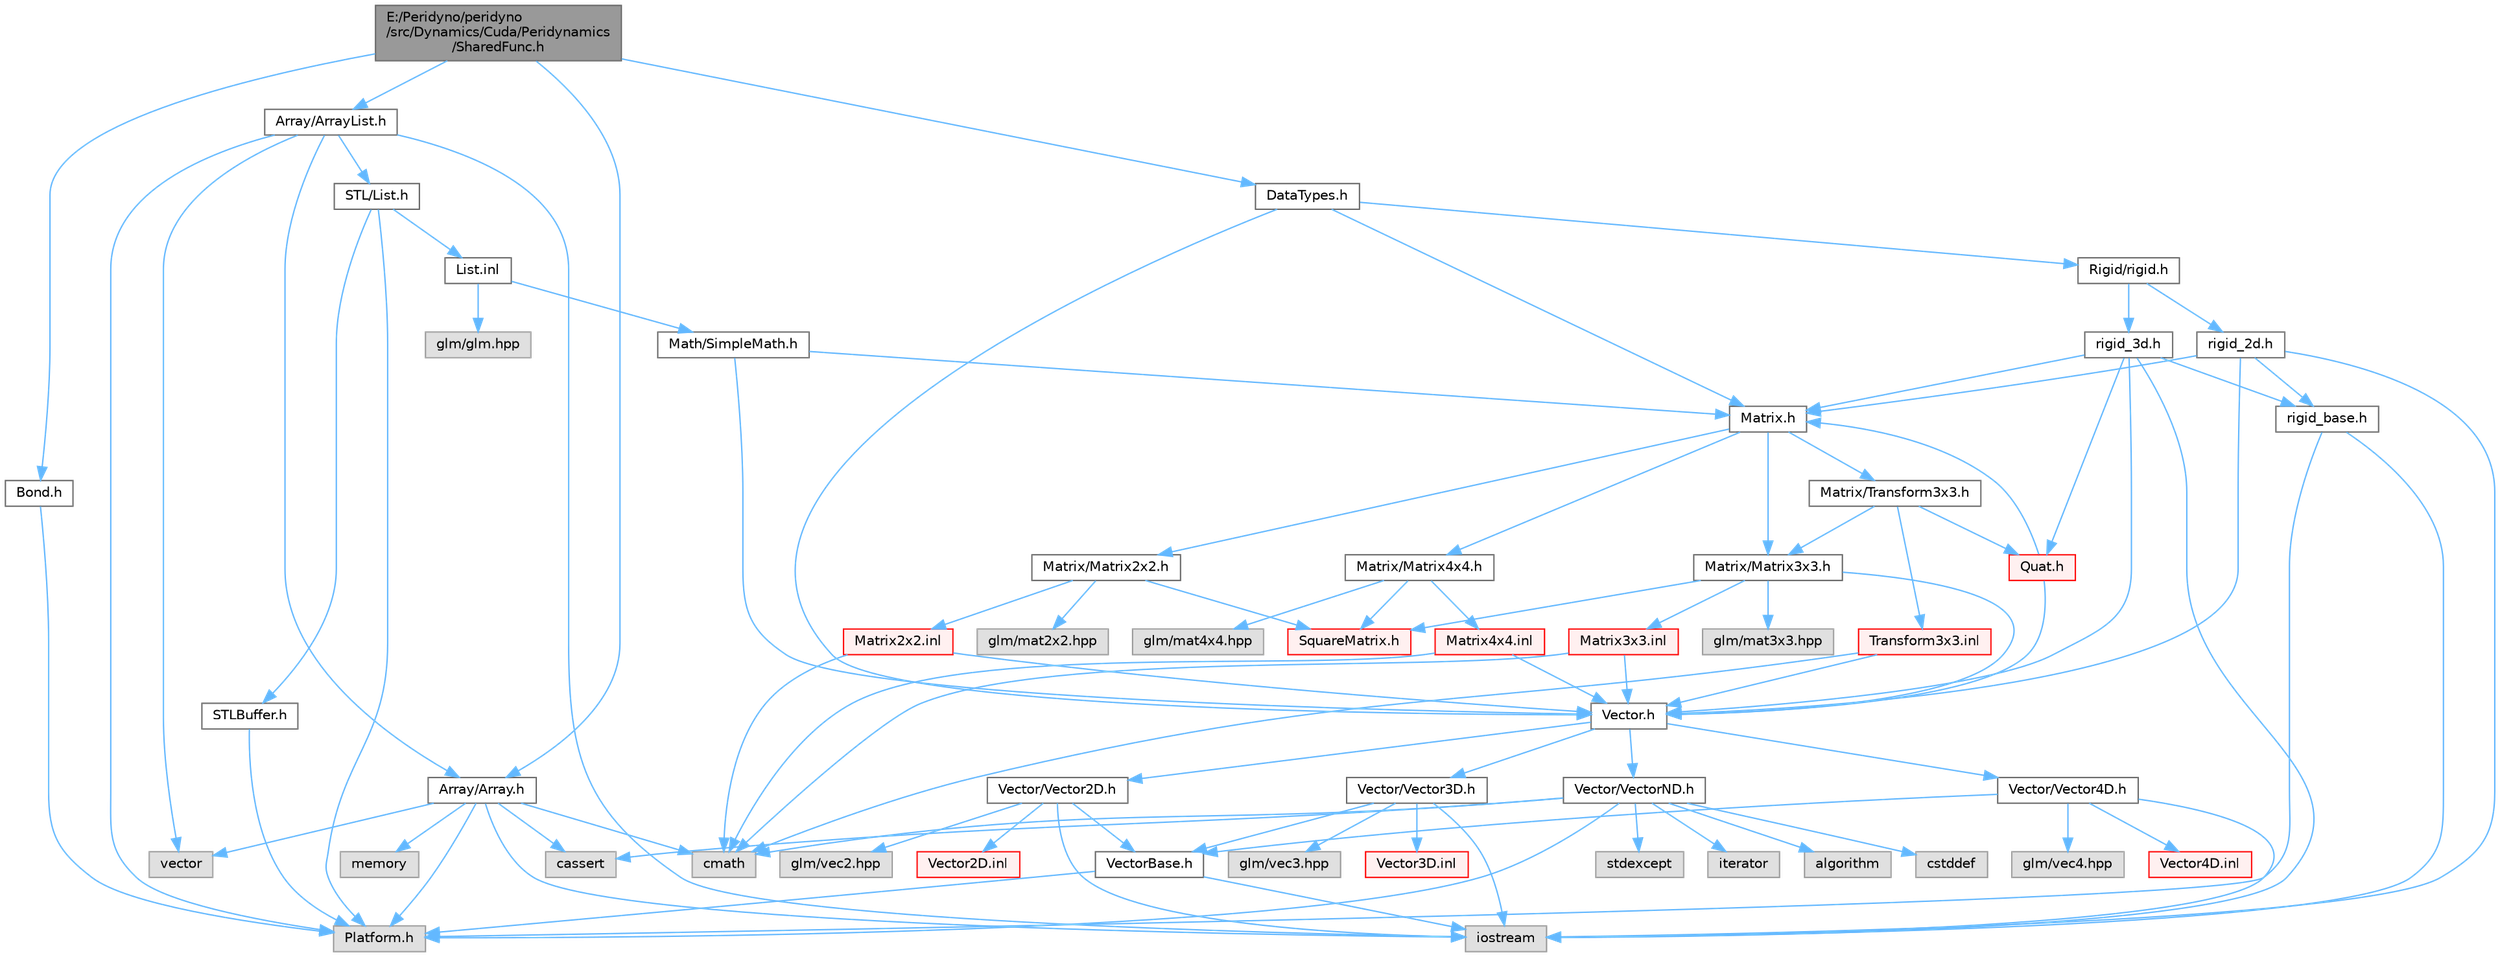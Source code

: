 digraph "E:/Peridyno/peridyno/src/Dynamics/Cuda/Peridynamics/SharedFunc.h"
{
 // LATEX_PDF_SIZE
  bgcolor="transparent";
  edge [fontname=Helvetica,fontsize=10,labelfontname=Helvetica,labelfontsize=10];
  node [fontname=Helvetica,fontsize=10,shape=box,height=0.2,width=0.4];
  Node1 [id="Node000001",label="E:/Peridyno/peridyno\l/src/Dynamics/Cuda/Peridynamics\l/SharedFunc.h",height=0.2,width=0.4,color="gray40", fillcolor="grey60", style="filled", fontcolor="black",tooltip=" "];
  Node1 -> Node2 [id="edge1_Node000001_Node000002",color="steelblue1",style="solid",tooltip=" "];
  Node2 [id="Node000002",label="Array/Array.h",height=0.2,width=0.4,color="grey40", fillcolor="white", style="filled",URL="$_array_8h.html",tooltip=" "];
  Node2 -> Node3 [id="edge2_Node000002_Node000003",color="steelblue1",style="solid",tooltip=" "];
  Node3 [id="Node000003",label="Platform.h",height=0.2,width=0.4,color="grey60", fillcolor="#E0E0E0", style="filled",tooltip=" "];
  Node2 -> Node4 [id="edge3_Node000002_Node000004",color="steelblue1",style="solid",tooltip=" "];
  Node4 [id="Node000004",label="cassert",height=0.2,width=0.4,color="grey60", fillcolor="#E0E0E0", style="filled",tooltip=" "];
  Node2 -> Node5 [id="edge4_Node000002_Node000005",color="steelblue1",style="solid",tooltip=" "];
  Node5 [id="Node000005",label="vector",height=0.2,width=0.4,color="grey60", fillcolor="#E0E0E0", style="filled",tooltip=" "];
  Node2 -> Node6 [id="edge5_Node000002_Node000006",color="steelblue1",style="solid",tooltip=" "];
  Node6 [id="Node000006",label="iostream",height=0.2,width=0.4,color="grey60", fillcolor="#E0E0E0", style="filled",tooltip=" "];
  Node2 -> Node7 [id="edge6_Node000002_Node000007",color="steelblue1",style="solid",tooltip=" "];
  Node7 [id="Node000007",label="memory",height=0.2,width=0.4,color="grey60", fillcolor="#E0E0E0", style="filled",tooltip=" "];
  Node2 -> Node8 [id="edge7_Node000002_Node000008",color="steelblue1",style="solid",tooltip=" "];
  Node8 [id="Node000008",label="cmath",height=0.2,width=0.4,color="grey60", fillcolor="#E0E0E0", style="filled",tooltip=" "];
  Node1 -> Node9 [id="edge8_Node000001_Node000009",color="steelblue1",style="solid",tooltip=" "];
  Node9 [id="Node000009",label="Array/ArrayList.h",height=0.2,width=0.4,color="grey40", fillcolor="white", style="filled",URL="$_array_list_8h.html",tooltip=" "];
  Node9 -> Node5 [id="edge9_Node000009_Node000005",color="steelblue1",style="solid",tooltip=" "];
  Node9 -> Node6 [id="edge10_Node000009_Node000006",color="steelblue1",style="solid",tooltip=" "];
  Node9 -> Node3 [id="edge11_Node000009_Node000003",color="steelblue1",style="solid",tooltip=" "];
  Node9 -> Node10 [id="edge12_Node000009_Node000010",color="steelblue1",style="solid",tooltip=" "];
  Node10 [id="Node000010",label="STL/List.h",height=0.2,width=0.4,color="grey40", fillcolor="white", style="filled",URL="$_list_8h.html",tooltip=" "];
  Node10 -> Node3 [id="edge13_Node000010_Node000003",color="steelblue1",style="solid",tooltip=" "];
  Node10 -> Node11 [id="edge14_Node000010_Node000011",color="steelblue1",style="solid",tooltip=" "];
  Node11 [id="Node000011",label="STLBuffer.h",height=0.2,width=0.4,color="grey40", fillcolor="white", style="filled",URL="$_s_t_l_buffer_8h.html",tooltip=" "];
  Node11 -> Node3 [id="edge15_Node000011_Node000003",color="steelblue1",style="solid",tooltip=" "];
  Node10 -> Node12 [id="edge16_Node000010_Node000012",color="steelblue1",style="solid",tooltip=" "];
  Node12 [id="Node000012",label="List.inl",height=0.2,width=0.4,color="grey40", fillcolor="white", style="filled",URL="$_list_8inl.html",tooltip=" "];
  Node12 -> Node13 [id="edge17_Node000012_Node000013",color="steelblue1",style="solid",tooltip=" "];
  Node13 [id="Node000013",label="Math/SimpleMath.h",height=0.2,width=0.4,color="grey40", fillcolor="white", style="filled",URL="$_simple_math_8h.html",tooltip=" "];
  Node13 -> Node14 [id="edge18_Node000013_Node000014",color="steelblue1",style="solid",tooltip=" "];
  Node14 [id="Node000014",label="Vector.h",height=0.2,width=0.4,color="grey40", fillcolor="white", style="filled",URL="$_vector_8h.html",tooltip=" "];
  Node14 -> Node15 [id="edge19_Node000014_Node000015",color="steelblue1",style="solid",tooltip=" "];
  Node15 [id="Node000015",label="Vector/Vector2D.h",height=0.2,width=0.4,color="grey40", fillcolor="white", style="filled",URL="$_vector2_d_8h.html",tooltip=" "];
  Node15 -> Node16 [id="edge20_Node000015_Node000016",color="steelblue1",style="solid",tooltip=" "];
  Node16 [id="Node000016",label="glm/vec2.hpp",height=0.2,width=0.4,color="grey60", fillcolor="#E0E0E0", style="filled",tooltip=" "];
  Node15 -> Node6 [id="edge21_Node000015_Node000006",color="steelblue1",style="solid",tooltip=" "];
  Node15 -> Node17 [id="edge22_Node000015_Node000017",color="steelblue1",style="solid",tooltip=" "];
  Node17 [id="Node000017",label="VectorBase.h",height=0.2,width=0.4,color="grey40", fillcolor="white", style="filled",URL="$_vector_base_8h.html",tooltip=" "];
  Node17 -> Node6 [id="edge23_Node000017_Node000006",color="steelblue1",style="solid",tooltip=" "];
  Node17 -> Node3 [id="edge24_Node000017_Node000003",color="steelblue1",style="solid",tooltip=" "];
  Node15 -> Node18 [id="edge25_Node000015_Node000018",color="steelblue1",style="solid",tooltip=" "];
  Node18 [id="Node000018",label="Vector2D.inl",height=0.2,width=0.4,color="red", fillcolor="#FFF0F0", style="filled",URL="$_vector2_d_8inl.html",tooltip=" "];
  Node14 -> Node21 [id="edge26_Node000014_Node000021",color="steelblue1",style="solid",tooltip=" "];
  Node21 [id="Node000021",label="Vector/Vector3D.h",height=0.2,width=0.4,color="grey40", fillcolor="white", style="filled",URL="$_vector3_d_8h.html",tooltip=" "];
  Node21 -> Node22 [id="edge27_Node000021_Node000022",color="steelblue1",style="solid",tooltip=" "];
  Node22 [id="Node000022",label="glm/vec3.hpp",height=0.2,width=0.4,color="grey60", fillcolor="#E0E0E0", style="filled",tooltip=" "];
  Node21 -> Node6 [id="edge28_Node000021_Node000006",color="steelblue1",style="solid",tooltip=" "];
  Node21 -> Node17 [id="edge29_Node000021_Node000017",color="steelblue1",style="solid",tooltip=" "];
  Node21 -> Node23 [id="edge30_Node000021_Node000023",color="steelblue1",style="solid",tooltip=" "];
  Node23 [id="Node000023",label="Vector3D.inl",height=0.2,width=0.4,color="red", fillcolor="#FFF0F0", style="filled",URL="$_vector3_d_8inl.html",tooltip=" "];
  Node14 -> Node24 [id="edge31_Node000014_Node000024",color="steelblue1",style="solid",tooltip=" "];
  Node24 [id="Node000024",label="Vector/Vector4D.h",height=0.2,width=0.4,color="grey40", fillcolor="white", style="filled",URL="$_vector4_d_8h.html",tooltip=" "];
  Node24 -> Node25 [id="edge32_Node000024_Node000025",color="steelblue1",style="solid",tooltip=" "];
  Node25 [id="Node000025",label="glm/vec4.hpp",height=0.2,width=0.4,color="grey60", fillcolor="#E0E0E0", style="filled",tooltip=" "];
  Node24 -> Node6 [id="edge33_Node000024_Node000006",color="steelblue1",style="solid",tooltip=" "];
  Node24 -> Node17 [id="edge34_Node000024_Node000017",color="steelblue1",style="solid",tooltip=" "];
  Node24 -> Node26 [id="edge35_Node000024_Node000026",color="steelblue1",style="solid",tooltip=" "];
  Node26 [id="Node000026",label="Vector4D.inl",height=0.2,width=0.4,color="red", fillcolor="#FFF0F0", style="filled",URL="$_vector4_d_8inl.html",tooltip=" "];
  Node14 -> Node27 [id="edge36_Node000014_Node000027",color="steelblue1",style="solid",tooltip=" "];
  Node27 [id="Node000027",label="Vector/VectorND.h",height=0.2,width=0.4,color="grey40", fillcolor="white", style="filled",URL="$_vector_n_d_8h.html",tooltip=" "];
  Node27 -> Node28 [id="edge37_Node000027_Node000028",color="steelblue1",style="solid",tooltip=" "];
  Node28 [id="Node000028",label="cstddef",height=0.2,width=0.4,color="grey60", fillcolor="#E0E0E0", style="filled",tooltip=" "];
  Node27 -> Node29 [id="edge38_Node000027_Node000029",color="steelblue1",style="solid",tooltip=" "];
  Node29 [id="Node000029",label="stdexcept",height=0.2,width=0.4,color="grey60", fillcolor="#E0E0E0", style="filled",tooltip=" "];
  Node27 -> Node30 [id="edge39_Node000027_Node000030",color="steelblue1",style="solid",tooltip=" "];
  Node30 [id="Node000030",label="iterator",height=0.2,width=0.4,color="grey60", fillcolor="#E0E0E0", style="filled",tooltip=" "];
  Node27 -> Node31 [id="edge40_Node000027_Node000031",color="steelblue1",style="solid",tooltip=" "];
  Node31 [id="Node000031",label="algorithm",height=0.2,width=0.4,color="grey60", fillcolor="#E0E0E0", style="filled",tooltip=" "];
  Node27 -> Node8 [id="edge41_Node000027_Node000008",color="steelblue1",style="solid",tooltip=" "];
  Node27 -> Node4 [id="edge42_Node000027_Node000004",color="steelblue1",style="solid",tooltip=" "];
  Node27 -> Node3 [id="edge43_Node000027_Node000003",color="steelblue1",style="solid",tooltip=" "];
  Node13 -> Node32 [id="edge44_Node000013_Node000032",color="steelblue1",style="solid",tooltip=" "];
  Node32 [id="Node000032",label="Matrix.h",height=0.2,width=0.4,color="grey40", fillcolor="white", style="filled",URL="$_matrix_8h.html",tooltip=" "];
  Node32 -> Node33 [id="edge45_Node000032_Node000033",color="steelblue1",style="solid",tooltip=" "];
  Node33 [id="Node000033",label="Matrix/Matrix2x2.h",height=0.2,width=0.4,color="grey40", fillcolor="white", style="filled",URL="$_matrix2x2_8h.html",tooltip=" "];
  Node33 -> Node34 [id="edge46_Node000033_Node000034",color="steelblue1",style="solid",tooltip=" "];
  Node34 [id="Node000034",label="glm/mat2x2.hpp",height=0.2,width=0.4,color="grey60", fillcolor="#E0E0E0", style="filled",tooltip=" "];
  Node33 -> Node35 [id="edge47_Node000033_Node000035",color="steelblue1",style="solid",tooltip=" "];
  Node35 [id="Node000035",label="SquareMatrix.h",height=0.2,width=0.4,color="red", fillcolor="#FFF0F0", style="filled",URL="$_square_matrix_8h.html",tooltip=" "];
  Node33 -> Node37 [id="edge48_Node000033_Node000037",color="steelblue1",style="solid",tooltip=" "];
  Node37 [id="Node000037",label="Matrix2x2.inl",height=0.2,width=0.4,color="red", fillcolor="#FFF0F0", style="filled",URL="$_matrix2x2_8inl.html",tooltip=" "];
  Node37 -> Node8 [id="edge49_Node000037_Node000008",color="steelblue1",style="solid",tooltip=" "];
  Node37 -> Node14 [id="edge50_Node000037_Node000014",color="steelblue1",style="solid",tooltip=" "];
  Node32 -> Node38 [id="edge51_Node000032_Node000038",color="steelblue1",style="solid",tooltip=" "];
  Node38 [id="Node000038",label="Matrix/Matrix3x3.h",height=0.2,width=0.4,color="grey40", fillcolor="white", style="filled",URL="$_matrix3x3_8h.html",tooltip=" "];
  Node38 -> Node39 [id="edge52_Node000038_Node000039",color="steelblue1",style="solid",tooltip=" "];
  Node39 [id="Node000039",label="glm/mat3x3.hpp",height=0.2,width=0.4,color="grey60", fillcolor="#E0E0E0", style="filled",tooltip=" "];
  Node38 -> Node14 [id="edge53_Node000038_Node000014",color="steelblue1",style="solid",tooltip=" "];
  Node38 -> Node35 [id="edge54_Node000038_Node000035",color="steelblue1",style="solid",tooltip=" "];
  Node38 -> Node40 [id="edge55_Node000038_Node000040",color="steelblue1",style="solid",tooltip=" "];
  Node40 [id="Node000040",label="Matrix3x3.inl",height=0.2,width=0.4,color="red", fillcolor="#FFF0F0", style="filled",URL="$_matrix3x3_8inl.html",tooltip=" "];
  Node40 -> Node8 [id="edge56_Node000040_Node000008",color="steelblue1",style="solid",tooltip=" "];
  Node40 -> Node14 [id="edge57_Node000040_Node000014",color="steelblue1",style="solid",tooltip=" "];
  Node32 -> Node41 [id="edge58_Node000032_Node000041",color="steelblue1",style="solid",tooltip=" "];
  Node41 [id="Node000041",label="Matrix/Matrix4x4.h",height=0.2,width=0.4,color="grey40", fillcolor="white", style="filled",URL="$_matrix4x4_8h.html",tooltip=" "];
  Node41 -> Node42 [id="edge59_Node000041_Node000042",color="steelblue1",style="solid",tooltip=" "];
  Node42 [id="Node000042",label="glm/mat4x4.hpp",height=0.2,width=0.4,color="grey60", fillcolor="#E0E0E0", style="filled",tooltip=" "];
  Node41 -> Node35 [id="edge60_Node000041_Node000035",color="steelblue1",style="solid",tooltip=" "];
  Node41 -> Node43 [id="edge61_Node000041_Node000043",color="steelblue1",style="solid",tooltip=" "];
  Node43 [id="Node000043",label="Matrix4x4.inl",height=0.2,width=0.4,color="red", fillcolor="#FFF0F0", style="filled",URL="$_matrix4x4_8inl.html",tooltip=" "];
  Node43 -> Node8 [id="edge62_Node000043_Node000008",color="steelblue1",style="solid",tooltip=" "];
  Node43 -> Node14 [id="edge63_Node000043_Node000014",color="steelblue1",style="solid",tooltip=" "];
  Node32 -> Node44 [id="edge64_Node000032_Node000044",color="steelblue1",style="solid",tooltip=" "];
  Node44 [id="Node000044",label="Matrix/Transform3x3.h",height=0.2,width=0.4,color="grey40", fillcolor="white", style="filled",URL="$_transform3x3_8h.html",tooltip=" "];
  Node44 -> Node45 [id="edge65_Node000044_Node000045",color="steelblue1",style="solid",tooltip=" "];
  Node45 [id="Node000045",label="Quat.h",height=0.2,width=0.4,color="red", fillcolor="#FFF0F0", style="filled",URL="$_quat_8h.html",tooltip="Implementation of quaternion."];
  Node45 -> Node14 [id="edge66_Node000045_Node000014",color="steelblue1",style="solid",tooltip=" "];
  Node45 -> Node32 [id="edge67_Node000045_Node000032",color="steelblue1",style="solid",tooltip=" "];
  Node44 -> Node38 [id="edge68_Node000044_Node000038",color="steelblue1",style="solid",tooltip=" "];
  Node44 -> Node48 [id="edge69_Node000044_Node000048",color="steelblue1",style="solid",tooltip=" "];
  Node48 [id="Node000048",label="Transform3x3.inl",height=0.2,width=0.4,color="red", fillcolor="#FFF0F0", style="filled",URL="$_transform3x3_8inl.html",tooltip=" "];
  Node48 -> Node8 [id="edge70_Node000048_Node000008",color="steelblue1",style="solid",tooltip=" "];
  Node48 -> Node14 [id="edge71_Node000048_Node000014",color="steelblue1",style="solid",tooltip=" "];
  Node12 -> Node49 [id="edge72_Node000012_Node000049",color="steelblue1",style="solid",tooltip=" "];
  Node49 [id="Node000049",label="glm/glm.hpp",height=0.2,width=0.4,color="grey60", fillcolor="#E0E0E0", style="filled",tooltip=" "];
  Node9 -> Node2 [id="edge73_Node000009_Node000002",color="steelblue1",style="solid",tooltip=" "];
  Node1 -> Node50 [id="edge74_Node000001_Node000050",color="steelblue1",style="solid",tooltip=" "];
  Node50 [id="Node000050",label="Bond.h",height=0.2,width=0.4,color="grey40", fillcolor="white", style="filled",URL="$_bond_8h.html",tooltip=" "];
  Node50 -> Node3 [id="edge75_Node000050_Node000003",color="steelblue1",style="solid",tooltip=" "];
  Node1 -> Node51 [id="edge76_Node000001_Node000051",color="steelblue1",style="solid",tooltip=" "];
  Node51 [id="Node000051",label="DataTypes.h",height=0.2,width=0.4,color="grey40", fillcolor="white", style="filled",URL="$_data_types_8h.html",tooltip=" "];
  Node51 -> Node14 [id="edge77_Node000051_Node000014",color="steelblue1",style="solid",tooltip=" "];
  Node51 -> Node32 [id="edge78_Node000051_Node000032",color="steelblue1",style="solid",tooltip=" "];
  Node51 -> Node52 [id="edge79_Node000051_Node000052",color="steelblue1",style="solid",tooltip=" "];
  Node52 [id="Node000052",label="Rigid/rigid.h",height=0.2,width=0.4,color="grey40", fillcolor="white", style="filled",URL="$rigid_8h.html",tooltip=" "];
  Node52 -> Node53 [id="edge80_Node000052_Node000053",color="steelblue1",style="solid",tooltip=" "];
  Node53 [id="Node000053",label="rigid_2d.h",height=0.2,width=0.4,color="grey40", fillcolor="white", style="filled",URL="$rigid__2d_8h.html",tooltip=" "];
  Node53 -> Node6 [id="edge81_Node000053_Node000006",color="steelblue1",style="solid",tooltip=" "];
  Node53 -> Node54 [id="edge82_Node000053_Node000054",color="steelblue1",style="solid",tooltip=" "];
  Node54 [id="Node000054",label="rigid_base.h",height=0.2,width=0.4,color="grey40", fillcolor="white", style="filled",URL="$rigid__base_8h.html",tooltip=" "];
  Node54 -> Node6 [id="edge83_Node000054_Node000006",color="steelblue1",style="solid",tooltip=" "];
  Node54 -> Node3 [id="edge84_Node000054_Node000003",color="steelblue1",style="solid",tooltip=" "];
  Node53 -> Node14 [id="edge85_Node000053_Node000014",color="steelblue1",style="solid",tooltip=" "];
  Node53 -> Node32 [id="edge86_Node000053_Node000032",color="steelblue1",style="solid",tooltip=" "];
  Node52 -> Node55 [id="edge87_Node000052_Node000055",color="steelblue1",style="solid",tooltip=" "];
  Node55 [id="Node000055",label="rigid_3d.h",height=0.2,width=0.4,color="grey40", fillcolor="white", style="filled",URL="$rigid__3d_8h.html",tooltip=" "];
  Node55 -> Node6 [id="edge88_Node000055_Node000006",color="steelblue1",style="solid",tooltip=" "];
  Node55 -> Node54 [id="edge89_Node000055_Node000054",color="steelblue1",style="solid",tooltip=" "];
  Node55 -> Node14 [id="edge90_Node000055_Node000014",color="steelblue1",style="solid",tooltip=" "];
  Node55 -> Node32 [id="edge91_Node000055_Node000032",color="steelblue1",style="solid",tooltip=" "];
  Node55 -> Node45 [id="edge92_Node000055_Node000045",color="steelblue1",style="solid",tooltip=" "];
}
